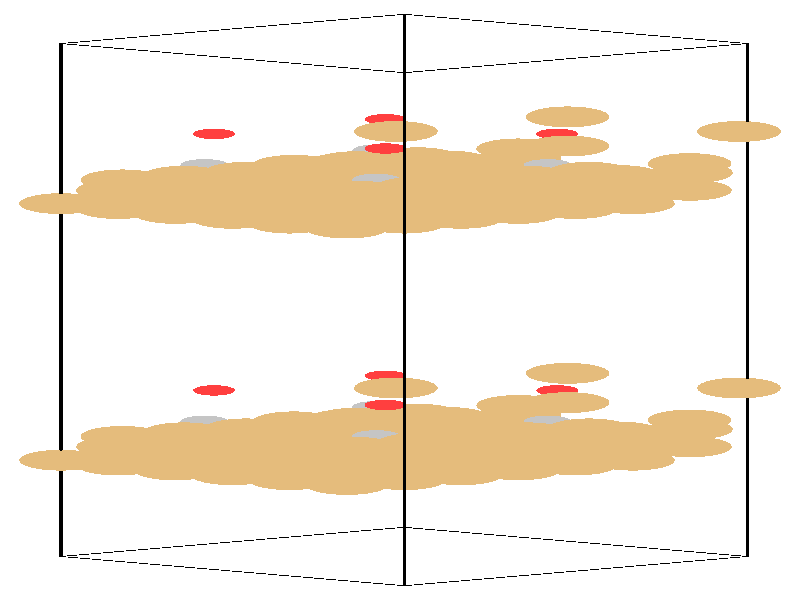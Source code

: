 #include "colors.inc"
#include "finish.inc"

global_settings {assumed_gamma 1 max_trace_level 6}
background {color White}
camera {orthographic
  right -25.25*x up 76.08*y
  direction 1.00*z
  location <0,0,50.00> look_at <0,0,0>}
light_source {<  2.00,   3.00,  40.00> color White
  area_light <0.70, 0, 0>, <0, 0.70, 0>, 3, 3
  adaptive 1 jitter}

#declare simple = finish {phong 0.7}
#declare pale = finish {ambient .5 diffuse .85 roughness .001 specular 0.200 }
#declare intermediate = finish {ambient 0.3 diffuse 0.6 specular 0.10 roughness 0.04 }
#declare vmd = finish {ambient .0 diffuse .65 phong 0.1 phong_size 40. specular 0.500 }
#declare jmol = finish {ambient .2 diffuse .6 specular 1 roughness .001 metallic}
#declare ase2 = finish {ambient 0.05 brilliance 3 diffuse 0.6 metallic specular 0.70 roughness 0.04 reflection 0.15}
#declare ase3 = finish {ambient .15 brilliance 2 diffuse .6 metallic specular 1. roughness .001 reflection .0}
#declare glass = finish {ambient .05 diffuse .3 specular 1. roughness .001}
#declare glass2 = finish {ambient .0 diffuse .3 specular 1. reflection .25 roughness .001}
#declare Rcell = 0.050;
#declare Rbond = 0.100;

#macro atom(LOC, R, COL, TRANS, FIN)
  sphere{LOC, R texture{pigment{color COL transmit TRANS} finish{FIN}}}
#end
#macro constrain(LOC, R, COL, TRANS FIN)
union{torus{R, Rcell rotate 45*z texture{pigment{color COL transmit TRANS} finish{FIN}}}
      torus{R, Rcell rotate -45*z texture{pigment{color COL transmit TRANS} finish{FIN}}}
      translate LOC}
#end

cylinder {<-10.70, -32.52, -33.83>, <  0.13, -36.23, -23.65>, Rcell pigment {Black}}
cylinder {<  0.13, -28.82, -44.00>, < 10.96, -32.52, -33.83>, Rcell pigment {Black}}
cylinder {<  0.13,  36.23, -20.33>, < 10.96,  32.52, -10.15>, Rcell pigment {Black}}
cylinder {<-10.70,  32.52, -10.15>, <  0.13,  28.82,   0.03>, Rcell pigment {Black}}
cylinder {<-10.70, -32.52, -33.83>, <  0.13, -28.82, -44.00>, Rcell pigment {Black}}
cylinder {<  0.13, -36.23, -23.65>, < 10.96, -32.52, -33.83>, Rcell pigment {Black}}
cylinder {<  0.13,  28.82,   0.03>, < 10.96,  32.52, -10.15>, Rcell pigment {Black}}
cylinder {<-10.70,  32.52, -10.15>, <  0.13,  36.23, -20.33>, Rcell pigment {Black}}
cylinder {<-10.70, -32.52, -33.83>, <-10.70,  32.52, -10.15>, Rcell pigment {Black}}
cylinder {<  0.13, -36.23, -23.65>, <  0.13,  28.82,   0.03>, Rcell pigment {Black}}
cylinder {< 10.96, -32.52, -33.83>, < 10.96,  32.52, -10.15>, Rcell pigment {Black}}
cylinder {<  0.13, -28.82, -44.00>, <  0.13,  36.23, -20.33>, Rcell pigment {Black}}
atom(<-10.70, -20.31, -29.38>, 1.32, rgb <0.78, 0.50, 0.20>, 0.0, ase3) // #0 
atom(< -8.90, -20.92, -27.68>, 1.32, rgb <0.78, 0.50, 0.20>, 0.0, ase3) // #1 
atom(< -7.09, -21.54, -25.99>, 1.32, rgb <0.78, 0.50, 0.20>, 0.0, ase3) // #2 
atom(< -8.90, -19.69, -31.08>, 1.32, rgb <0.78, 0.50, 0.20>, 0.0, ase3) // #3 
atom(< -7.09, -20.31, -29.38>, 1.32, rgb <0.78, 0.50, 0.20>, 0.0, ase3) // #4 
atom(< -5.29, -20.92, -27.68>, 1.32, rgb <0.78, 0.50, 0.20>, 0.0, ase3) // #5 
atom(< -7.09, -19.07, -32.77>, 1.32, rgb <0.78, 0.50, 0.20>, 0.0, ase3) // #6 
atom(< -5.29, -19.69, -31.08>, 1.32, rgb <0.78, 0.50, 0.20>, 0.0, ase3) // #7 
atom(< -3.48, -20.31, -29.38>, 1.32, rgb <0.78, 0.50, 0.20>, 0.0, ase3) // #8 
atom(< -8.90, -18.61, -28.76>, 1.32, rgb <0.78, 0.50, 0.20>, 0.0, ase3) // #9 
atom(< -7.09, -19.23, -27.07>, 1.32, rgb <0.78, 0.50, 0.20>, 0.0, ase3) // #10 
atom(< -5.29, -19.85, -25.37>, 1.32, rgb <0.78, 0.50, 0.20>, 0.0, ase3) // #11 
atom(< -7.09, -17.99, -30.46>, 1.32, rgb <0.78, 0.50, 0.20>, 0.0, ase3) // #12 
atom(< -5.29, -18.61, -28.76>, 1.32, rgb <0.78, 0.50, 0.20>, 0.0, ase3) // #13 
atom(< -3.48, -19.23, -27.07>, 1.32, rgb <0.78, 0.50, 0.20>, 0.0, ase3) // #14 
atom(< -5.29, -17.38, -32.15>, 1.32, rgb <0.78, 0.50, 0.20>, 0.0, ase3) // #15 
atom(< -3.48, -17.99, -30.46>, 1.32, rgb <0.78, 0.50, 0.20>, 0.0, ase3) // #16 
atom(< -1.68, -18.61, -28.76>, 1.32, rgb <0.78, 0.50, 0.20>, 0.0, ase3) // #17 
atom(<  9.14, -15.22, -26.12>, 1.32, rgb <0.78, 0.50, 0.20>, 0.0, ase3) // #18 
atom(< -8.76, -17.30, -26.49>, 1.32, rgb <0.78, 0.50, 0.20>, 0.0, ase3) // #19 
atom(<  3.77, -14.54, -34.86>, 1.32, rgb <0.78, 0.50, 0.20>, 0.0, ase3) // #20 
atom(<  1.23, -18.84, -19.65>, 1.32, rgb <0.78, 0.50, 0.20>, 0.0, ase3) // #21 
atom(< -6.82, -16.84, -27.61>, 1.32, rgb <0.78, 0.50, 0.20>, 0.0, ase3) // #22 
atom(< -5.37, -18.33, -26.77>, 1.32, rgb <0.78, 0.50, 0.20>, 0.0, ase3) // #23 
atom(<  5.29, -13.01, -20.96>, 1.32, rgb <0.78, 0.50, 0.20>, 0.0, ase3) // #24 
atom(< -4.86, -16.34, -29.59>, 1.32, rgb <0.78, 0.50, 0.20>, 0.0, ase3) // #25 
atom(< -3.90, -16.75, -27.74>, 1.32, rgb <0.78, 0.50, 0.20>, 0.0, ase3) // #26 
atom(< -0.46,  -9.61, -28.20>, 0.66, rgb <1.00, 0.05, 0.05>, 0.0, ase3) // #27 
atom(< -0.75, -17.27, -25.15>, 0.76, rgb <0.56, 0.56, 0.56>, 0.0, ase3) // #28 
atom(<-10.70,  12.22, -17.54>, 1.32, rgb <0.78, 0.50, 0.20>, 0.0, ase3) // #29 
atom(< -8.90,  11.60, -15.85>, 1.32, rgb <0.78, 0.50, 0.20>, 0.0, ase3) // #30 
atom(< -7.09,  10.98, -14.15>, 1.32, rgb <0.78, 0.50, 0.20>, 0.0, ase3) // #31 
atom(< -8.90,  12.83, -19.24>, 1.32, rgb <0.78, 0.50, 0.20>, 0.0, ase3) // #32 
atom(< -7.09,  12.22, -17.54>, 1.32, rgb <0.78, 0.50, 0.20>, 0.0, ase3) // #33 
atom(< -5.29,  11.60, -15.85>, 1.32, rgb <0.78, 0.50, 0.20>, 0.0, ase3) // #34 
atom(< -7.09,  13.45, -20.93>, 1.32, rgb <0.78, 0.50, 0.20>, 0.0, ase3) // #35 
atom(< -5.29,  12.83, -19.24>, 1.32, rgb <0.78, 0.50, 0.20>, 0.0, ase3) // #36 
atom(< -3.48,  12.22, -17.54>, 1.32, rgb <0.78, 0.50, 0.20>, 0.0, ase3) // #37 
atom(< -8.90,  13.91, -16.92>, 1.32, rgb <0.78, 0.50, 0.20>, 0.0, ase3) // #38 
atom(< -7.09,  13.29, -15.23>, 1.32, rgb <0.78, 0.50, 0.20>, 0.0, ase3) // #39 
atom(< -5.29,  12.68, -13.53>, 1.32, rgb <0.78, 0.50, 0.20>, 0.0, ase3) // #40 
atom(< -7.09,  14.53, -18.62>, 1.32, rgb <0.78, 0.50, 0.20>, 0.0, ase3) // #41 
atom(< -5.29,  13.91, -16.92>, 1.32, rgb <0.78, 0.50, 0.20>, 0.0, ase3) // #42 
atom(< -3.48,  13.29, -15.23>, 1.32, rgb <0.78, 0.50, 0.20>, 0.0, ase3) // #43 
atom(< -5.29,  15.15, -20.32>, 1.32, rgb <0.78, 0.50, 0.20>, 0.0, ase3) // #44 
atom(< -3.48,  14.53, -18.62>, 1.32, rgb <0.78, 0.50, 0.20>, 0.0, ase3) // #45 
atom(< -1.68,  13.91, -16.92>, 1.32, rgb <0.78, 0.50, 0.20>, 0.0, ase3) // #46 
atom(<  9.14,  17.30, -14.29>, 1.32, rgb <0.78, 0.50, 0.20>, 0.0, ase3) // #47 
atom(< -8.76,  15.23, -14.65>, 1.32, rgb <0.78, 0.50, 0.20>, 0.0, ase3) // #48 
atom(<  3.77,  17.99, -23.02>, 1.32, rgb <0.78, 0.50, 0.20>, 0.0, ase3) // #49 
atom(<  1.23,  13.68,  -7.81>, 1.32, rgb <0.78, 0.50, 0.20>, 0.0, ase3) // #50 
atom(< -6.82,  15.69, -15.77>, 1.32, rgb <0.78, 0.50, 0.20>, 0.0, ase3) // #51 
atom(< -5.37,  14.19, -14.93>, 1.32, rgb <0.78, 0.50, 0.20>, 0.0, ase3) // #52 
atom(<  5.29,  19.52,  -9.13>, 1.32, rgb <0.78, 0.50, 0.20>, 0.0, ase3) // #53 
atom(< -4.86,  16.19, -17.76>, 1.32, rgb <0.78, 0.50, 0.20>, 0.0, ase3) // #54 
atom(< -3.90,  15.78, -15.91>, 1.32, rgb <0.78, 0.50, 0.20>, 0.0, ase3) // #55 
atom(< -0.46,  22.92, -16.36>, 0.66, rgb <1.00, 0.05, 0.05>, 0.0, ase3) // #56 
atom(< -0.75,  15.25, -13.31>, 0.76, rgb <0.56, 0.56, 0.56>, 0.0, ase3) // #57 
atom(< -5.29, -18.45, -34.47>, 1.32, rgb <0.78, 0.50, 0.20>, 0.0, ase3) // #58 
atom(< -3.48, -19.07, -32.77>, 1.32, rgb <0.78, 0.50, 0.20>, 0.0, ase3) // #59 
atom(< -1.68, -19.69, -31.08>, 1.32, rgb <0.78, 0.50, 0.20>, 0.0, ase3) // #60 
atom(< -3.48, -17.84, -36.16>, 1.32, rgb <0.78, 0.50, 0.20>, 0.0, ase3) // #61 
atom(< -1.68, -18.45, -34.47>, 1.32, rgb <0.78, 0.50, 0.20>, 0.0, ase3) // #62 
atom(<  0.13, -19.07, -32.77>, 1.32, rgb <0.78, 0.50, 0.20>, 0.0, ase3) // #63 
atom(< -1.68, -17.22, -37.86>, 1.32, rgb <0.78, 0.50, 0.20>, 0.0, ase3) // #64 
atom(<  0.13, -17.84, -36.16>, 1.32, rgb <0.78, 0.50, 0.20>, 0.0, ase3) // #65 
atom(<  1.93, -18.45, -34.47>, 1.32, rgb <0.78, 0.50, 0.20>, 0.0, ase3) // #66 
atom(< -3.48, -16.76, -33.85>, 1.32, rgb <0.78, 0.50, 0.20>, 0.0, ase3) // #67 
atom(< -1.68, -17.38, -32.15>, 1.32, rgb <0.78, 0.50, 0.20>, 0.0, ase3) // #68 
atom(<  0.13, -17.99, -30.46>, 1.32, rgb <0.78, 0.50, 0.20>, 0.0, ase3) // #69 
atom(< -1.68, -16.14, -35.55>, 1.32, rgb <0.78, 0.50, 0.20>, 0.0, ase3) // #70 
atom(<  0.13, -16.76, -33.85>, 1.32, rgb <0.78, 0.50, 0.20>, 0.0, ase3) // #71 
atom(<  1.93, -17.38, -32.15>, 1.32, rgb <0.78, 0.50, 0.20>, 0.0, ase3) // #72 
atom(<  0.13, -15.52, -37.24>, 1.32, rgb <0.78, 0.50, 0.20>, 0.0, ase3) // #73 
atom(<  1.93, -16.14, -35.55>, 1.32, rgb <0.78, 0.50, 0.20>, 0.0, ase3) // #74 
atom(<  3.74, -16.76, -33.85>, 1.32, rgb <0.78, 0.50, 0.20>, 0.0, ase3) // #75 
atom(<  3.73, -17.07, -21.04>, 1.32, rgb <0.78, 0.50, 0.20>, 0.0, ase3) // #76 
atom(< -3.35, -15.45, -31.58>, 1.32, rgb <0.78, 0.50, 0.20>, 0.0, ase3) // #77 
atom(< -1.65, -16.39, -29.77>, 1.32, rgb <0.78, 0.50, 0.20>, 0.0, ase3) // #78 
atom(<  6.65, -16.99, -24.74>, 1.32, rgb <0.78, 0.50, 0.20>, 0.0, ase3) // #79 
atom(< -1.40, -14.99, -32.70>, 1.32, rgb <0.78, 0.50, 0.20>, 0.0, ase3) // #80 
atom(<  0.04, -16.48, -31.86>, 1.32, rgb <0.78, 0.50, 0.20>, 0.0, ase3) // #81 
atom(< 10.70, -11.16, -26.05>, 1.32, rgb <0.78, 0.50, 0.20>, 0.0, ase3) // #82 
atom(<  0.56, -14.48, -34.68>, 1.32, rgb <0.78, 0.50, 0.20>, 0.0, ase3) // #83 
atom(<  1.51, -14.89, -32.83>, 1.32, rgb <0.78, 0.50, 0.20>, 0.0, ase3) // #84 
atom(< -5.87, -11.46, -23.11>, 0.66, rgb <1.00, 0.05, 0.05>, 0.0, ase3) // #85 
atom(<  4.66, -15.42, -30.24>, 0.76, rgb <0.56, 0.56, 0.56>, 0.0, ase3) // #86 
atom(< -5.29,  14.07, -22.63>, 1.32, rgb <0.78, 0.50, 0.20>, 0.0, ase3) // #87 
atom(< -3.48,  13.45, -20.93>, 1.32, rgb <0.78, 0.50, 0.20>, 0.0, ase3) // #88 
atom(< -1.68,  12.83, -19.24>, 1.32, rgb <0.78, 0.50, 0.20>, 0.0, ase3) // #89 
atom(< -3.48,  14.69, -24.33>, 1.32, rgb <0.78, 0.50, 0.20>, 0.0, ase3) // #90 
atom(< -1.68,  14.07, -22.63>, 1.32, rgb <0.78, 0.50, 0.20>, 0.0, ase3) // #91 
atom(<  0.13,  13.45, -20.93>, 1.32, rgb <0.78, 0.50, 0.20>, 0.0, ase3) // #92 
atom(< -1.68,  15.30, -26.02>, 1.32, rgb <0.78, 0.50, 0.20>, 0.0, ase3) // #93 
atom(<  0.13,  14.69, -24.33>, 1.32, rgb <0.78, 0.50, 0.20>, 0.0, ase3) // #94 
atom(<  1.93,  14.07, -22.63>, 1.32, rgb <0.78, 0.50, 0.20>, 0.0, ase3) // #95 
atom(< -3.48,  15.76, -22.01>, 1.32, rgb <0.78, 0.50, 0.20>, 0.0, ase3) // #96 
atom(< -1.68,  15.15, -20.32>, 1.32, rgb <0.78, 0.50, 0.20>, 0.0, ase3) // #97 
atom(<  0.13,  14.53, -18.62>, 1.32, rgb <0.78, 0.50, 0.20>, 0.0, ase3) // #98 
atom(< -1.68,  16.38, -23.71>, 1.32, rgb <0.78, 0.50, 0.20>, 0.0, ase3) // #99 
atom(<  0.13,  15.76, -22.01>, 1.32, rgb <0.78, 0.50, 0.20>, 0.0, ase3) // #100 
atom(<  1.93,  15.15, -20.32>, 1.32, rgb <0.78, 0.50, 0.20>, 0.0, ase3) // #101 
atom(<  0.13,  17.00, -25.41>, 1.32, rgb <0.78, 0.50, 0.20>, 0.0, ase3) // #102 
atom(<  1.93,  16.38, -23.71>, 1.32, rgb <0.78, 0.50, 0.20>, 0.0, ase3) // #103 
atom(<  3.74,  15.76, -22.01>, 1.32, rgb <0.78, 0.50, 0.20>, 0.0, ase3) // #104 
atom(<  3.73,  15.45,  -9.20>, 1.32, rgb <0.78, 0.50, 0.20>, 0.0, ase3) // #105 
atom(< -3.35,  17.08, -19.74>, 1.32, rgb <0.78, 0.50, 0.20>, 0.0, ase3) // #106 
atom(< -1.65,  16.13, -17.93>, 1.32, rgb <0.78, 0.50, 0.20>, 0.0, ase3) // #107 
atom(<  6.65,  15.53, -12.90>, 1.32, rgb <0.78, 0.50, 0.20>, 0.0, ase3) // #108 
atom(< -1.40,  17.54, -20.86>, 1.32, rgb <0.78, 0.50, 0.20>, 0.0, ase3) // #109 
atom(<  0.04,  16.04, -20.02>, 1.32, rgb <0.78, 0.50, 0.20>, 0.0, ase3) // #110 
atom(< 10.70,  21.37, -14.21>, 1.32, rgb <0.78, 0.50, 0.20>, 0.0, ase3) // #111 
atom(<  0.56,  18.04, -22.85>, 1.32, rgb <0.78, 0.50, 0.20>, 0.0, ase3) // #112 
atom(<  1.51,  17.63, -21.00>, 1.32, rgb <0.78, 0.50, 0.20>, 0.0, ase3) // #113 
atom(< -5.87,  21.06, -11.28>, 0.66, rgb <1.00, 0.05, 0.05>, 0.0, ase3) // #114 
atom(<  4.66,  17.10, -18.40>, 0.76, rgb <0.56, 0.56, 0.56>, 0.0, ase3) // #115 
atom(< -5.29, -22.16, -24.29>, 1.32, rgb <0.78, 0.50, 0.20>, 0.0, ase3) // #116 
atom(< -3.48, -22.78, -22.59>, 1.32, rgb <0.78, 0.50, 0.20>, 0.0, ase3) // #117 
atom(< -1.68, -23.39, -20.90>, 1.32, rgb <0.78, 0.50, 0.20>, 0.0, ase3) // #118 
atom(< -3.48, -21.54, -25.99>, 1.32, rgb <0.78, 0.50, 0.20>, 0.0, ase3) // #119 
atom(< -1.68, -22.16, -24.29>, 1.32, rgb <0.78, 0.50, 0.20>, 0.0, ase3) // #120 
atom(<  0.13, -22.78, -22.59>, 1.32, rgb <0.78, 0.50, 0.20>, 0.0, ase3) // #121 
atom(< -1.68, -20.92, -27.68>, 1.32, rgb <0.78, 0.50, 0.20>, 0.0, ase3) // #122 
atom(<  0.13, -21.54, -25.99>, 1.32, rgb <0.78, 0.50, 0.20>, 0.0, ase3) // #123 
atom(<  1.93, -22.16, -24.29>, 1.32, rgb <0.78, 0.50, 0.20>, 0.0, ase3) // #124 
atom(< -3.48, -20.46, -23.67>, 1.32, rgb <0.78, 0.50, 0.20>, 0.0, ase3) // #125 
atom(< -1.68, -21.08, -21.98>, 1.32, rgb <0.78, 0.50, 0.20>, 0.0, ase3) // #126 
atom(<  0.13, -21.70, -20.28>, 1.32, rgb <0.78, 0.50, 0.20>, 0.0, ase3) // #127 
atom(< -1.68, -19.85, -25.37>, 1.32, rgb <0.78, 0.50, 0.20>, 0.0, ase3) // #128 
atom(<  0.13, -20.46, -23.67>, 1.32, rgb <0.78, 0.50, 0.20>, 0.0, ase3) // #129 
atom(<  1.93, -21.08, -21.98>, 1.32, rgb <0.78, 0.50, 0.20>, 0.0, ase3) // #130 
atom(<  0.13, -19.23, -27.07>, 1.32, rgb <0.78, 0.50, 0.20>, 0.0, ase3) // #131 
atom(<  1.93, -19.85, -25.37>, 1.32, rgb <0.78, 0.50, 0.20>, 0.0, ase3) // #132 
atom(<  3.74, -20.46, -23.67>, 1.32, rgb <0.78, 0.50, 0.20>, 0.0, ase3) // #133 
atom(<  3.73, -13.37, -31.21>, 1.32, rgb <0.78, 0.50, 0.20>, 0.0, ase3) // #134 
atom(< -3.35, -19.15, -21.40>, 1.32, rgb <0.78, 0.50, 0.20>, 0.0, ase3) // #135 
atom(<  9.18, -16.39, -29.77>, 1.32, rgb <0.78, 0.50, 0.20>, 0.0, ase3) // #136 
atom(< -4.18, -16.99, -24.74>, 1.32, rgb <0.78, 0.50, 0.20>, 0.0, ase3) // #137 
atom(< -1.40, -18.69, -22.52>, 1.32, rgb <0.78, 0.50, 0.20>, 0.0, ase3) // #138 
atom(<  0.04, -20.18, -21.68>, 1.32, rgb <0.78, 0.50, 0.20>, 0.0, ase3) // #139 
atom(< -0.13, -11.16, -26.05>, 1.32, rgb <0.78, 0.50, 0.20>, 0.0, ase3) // #140 
atom(<  0.56, -18.19, -24.51>, 1.32, rgb <0.78, 0.50, 0.20>, 0.0, ase3) // #141 
atom(<  1.51, -18.60, -22.66>, 1.32, rgb <0.78, 0.50, 0.20>, 0.0, ase3) // #142 
atom(<  4.96, -11.46, -23.11>, 0.66, rgb <1.00, 0.05, 0.05>, 0.0, ase3) // #143 
atom(< -6.17, -15.42, -30.24>, 0.76, rgb <0.56, 0.56, 0.56>, 0.0, ase3) // #144 
atom(< -5.29,  10.36, -12.45>, 1.32, rgb <0.78, 0.50, 0.20>, 0.0, ase3) // #145 
atom(< -3.48,   9.75, -10.76>, 1.32, rgb <0.78, 0.50, 0.20>, 0.0, ase3) // #146 
atom(< -1.68,   9.13,  -9.06>, 1.32, rgb <0.78, 0.50, 0.20>, 0.0, ase3) // #147 
atom(< -3.48,  10.98, -14.15>, 1.32, rgb <0.78, 0.50, 0.20>, 0.0, ase3) // #148 
atom(< -1.68,  10.36, -12.45>, 1.32, rgb <0.78, 0.50, 0.20>, 0.0, ase3) // #149 
atom(<  0.13,   9.75, -10.76>, 1.32, rgb <0.78, 0.50, 0.20>, 0.0, ase3) // #150 
atom(< -1.68,  11.60, -15.85>, 1.32, rgb <0.78, 0.50, 0.20>, 0.0, ase3) // #151 
atom(<  0.13,  10.98, -14.15>, 1.32, rgb <0.78, 0.50, 0.20>, 0.0, ase3) // #152 
atom(<  1.93,  10.36, -12.45>, 1.32, rgb <0.78, 0.50, 0.20>, 0.0, ase3) // #153 
atom(< -3.48,  12.06, -11.84>, 1.32, rgb <0.78, 0.50, 0.20>, 0.0, ase3) // #154 
atom(< -1.68,  11.44, -10.14>, 1.32, rgb <0.78, 0.50, 0.20>, 0.0, ase3) // #155 
atom(<  0.13,  10.83,  -8.44>, 1.32, rgb <0.78, 0.50, 0.20>, 0.0, ase3) // #156 
atom(< -1.68,  12.68, -13.53>, 1.32, rgb <0.78, 0.50, 0.20>, 0.0, ase3) // #157 
atom(<  0.13,  12.06, -11.84>, 1.32, rgb <0.78, 0.50, 0.20>, 0.0, ase3) // #158 
atom(<  1.93,  11.44, -10.14>, 1.32, rgb <0.78, 0.50, 0.20>, 0.0, ase3) // #159 
atom(<  0.13,  13.29, -15.23>, 1.32, rgb <0.78, 0.50, 0.20>, 0.0, ase3) // #160 
atom(<  1.93,  12.68, -13.53>, 1.32, rgb <0.78, 0.50, 0.20>, 0.0, ase3) // #161 
atom(<  3.74,  12.06, -11.84>, 1.32, rgb <0.78, 0.50, 0.20>, 0.0, ase3) // #162 
atom(<  3.73,  19.16, -19.37>, 1.32, rgb <0.78, 0.50, 0.20>, 0.0, ase3) // #163 
atom(< -3.35,  13.37,  -9.56>, 1.32, rgb <0.78, 0.50, 0.20>, 0.0, ase3) // #164 
atom(<  9.18,  16.13, -17.93>, 1.32, rgb <0.78, 0.50, 0.20>, 0.0, ase3) // #165 
atom(< -4.18,  15.53, -12.90>, 1.32, rgb <0.78, 0.50, 0.20>, 0.0, ase3) // #166 
atom(< -1.40,  13.83, -10.68>, 1.32, rgb <0.78, 0.50, 0.20>, 0.0, ase3) // #167 
atom(<  0.04,  12.34,  -9.84>, 1.32, rgb <0.78, 0.50, 0.20>, 0.0, ase3) // #168 
atom(< -0.13,  21.37, -14.21>, 1.32, rgb <0.78, 0.50, 0.20>, 0.0, ase3) // #169 
atom(<  0.56,  14.33, -12.67>, 1.32, rgb <0.78, 0.50, 0.20>, 0.0, ase3) // #170 
atom(<  1.51,  13.92, -10.82>, 1.32, rgb <0.78, 0.50, 0.20>, 0.0, ase3) // #171 
atom(<  4.96,  21.06, -11.28>, 0.66, rgb <1.00, 0.05, 0.05>, 0.0, ase3) // #172 
atom(< -6.17,  17.10, -18.40>, 0.76, rgb <0.56, 0.56, 0.56>, 0.0, ase3) // #173 
atom(<  0.13, -20.31, -29.38>, 1.32, rgb <0.78, 0.50, 0.20>, 0.0, ase3) // #174 
atom(<  1.93, -20.92, -27.68>, 1.32, rgb <0.78, 0.50, 0.20>, 0.0, ase3) // #175 
atom(<  3.74, -21.54, -25.99>, 1.32, rgb <0.78, 0.50, 0.20>, 0.0, ase3) // #176 
atom(<  1.93, -19.69, -31.08>, 1.32, rgb <0.78, 0.50, 0.20>, 0.0, ase3) // #177 
atom(<  3.74, -20.31, -29.38>, 1.32, rgb <0.78, 0.50, 0.20>, 0.0, ase3) // #178 
atom(<  5.54, -20.92, -27.68>, 1.32, rgb <0.78, 0.50, 0.20>, 0.0, ase3) // #179 
atom(<  3.74, -19.07, -32.77>, 1.32, rgb <0.78, 0.50, 0.20>, 0.0, ase3) // #180 
atom(<  5.54, -19.69, -31.08>, 1.32, rgb <0.78, 0.50, 0.20>, 0.0, ase3) // #181 
atom(<  7.35, -20.31, -29.38>, 1.32, rgb <0.78, 0.50, 0.20>, 0.0, ase3) // #182 
atom(<  1.93, -18.61, -28.76>, 1.32, rgb <0.78, 0.50, 0.20>, 0.0, ase3) // #183 
atom(<  3.74, -19.23, -27.07>, 1.32, rgb <0.78, 0.50, 0.20>, 0.0, ase3) // #184 
atom(<  5.54, -19.85, -25.37>, 1.32, rgb <0.78, 0.50, 0.20>, 0.0, ase3) // #185 
atom(<  3.74, -17.99, -30.46>, 1.32, rgb <0.78, 0.50, 0.20>, 0.0, ase3) // #186 
atom(<  5.54, -18.61, -28.76>, 1.32, rgb <0.78, 0.50, 0.20>, 0.0, ase3) // #187 
atom(<  7.35, -19.23, -27.07>, 1.32, rgb <0.78, 0.50, 0.20>, 0.0, ase3) // #188 
atom(<  5.54, -17.38, -32.15>, 1.32, rgb <0.78, 0.50, 0.20>, 0.0, ase3) // #189 
atom(<  7.35, -17.99, -30.46>, 1.32, rgb <0.78, 0.50, 0.20>, 0.0, ase3) // #190 
atom(<  9.15, -18.61, -28.76>, 1.32, rgb <0.78, 0.50, 0.20>, 0.0, ase3) // #191 
atom(< -1.69, -15.22, -26.12>, 1.32, rgb <0.78, 0.50, 0.20>, 0.0, ase3) // #192 
atom(<  2.07, -17.30, -26.49>, 1.32, rgb <0.78, 0.50, 0.20>, 0.0, ase3) // #193 
atom(<  3.77, -18.24, -24.68>, 1.32, rgb <0.78, 0.50, 0.20>, 0.0, ase3) // #194 
atom(<  1.23, -15.14, -29.82>, 1.32, rgb <0.78, 0.50, 0.20>, 0.0, ase3) // #195 
atom(<  4.01, -16.84, -27.61>, 1.32, rgb <0.78, 0.50, 0.20>, 0.0, ase3) // #196 
atom(<  5.46, -18.33, -26.77>, 1.32, rgb <0.78, 0.50, 0.20>, 0.0, ase3) // #197 
atom(<  5.29,  -9.30, -31.14>, 1.32, rgb <0.78, 0.50, 0.20>, 0.0, ase3) // #198 
atom(<  5.97, -16.34, -29.59>, 1.32, rgb <0.78, 0.50, 0.20>, 0.0, ase3) // #199 
atom(<  6.93, -16.75, -27.74>, 1.32, rgb <0.78, 0.50, 0.20>, 0.0, ase3) // #200 
atom(< -0.46, -13.31, -18.02>, 0.66, rgb <1.00, 0.05, 0.05>, 0.0, ase3) // #201 
atom(< -0.75, -13.57, -35.32>, 0.76, rgb <0.56, 0.56, 0.56>, 0.0, ase3) // #202 
atom(<  0.13,  12.22, -17.54>, 1.32, rgb <0.78, 0.50, 0.20>, 0.0, ase3) // #203 
atom(<  1.93,  11.60, -15.85>, 1.32, rgb <0.78, 0.50, 0.20>, 0.0, ase3) // #204 
atom(<  3.74,  10.98, -14.15>, 1.32, rgb <0.78, 0.50, 0.20>, 0.0, ase3) // #205 
atom(<  1.93,  12.83, -19.24>, 1.32, rgb <0.78, 0.50, 0.20>, 0.0, ase3) // #206 
atom(<  3.74,  12.22, -17.54>, 1.32, rgb <0.78, 0.50, 0.20>, 0.0, ase3) // #207 
atom(<  5.54,  11.60, -15.85>, 1.32, rgb <0.78, 0.50, 0.20>, 0.0, ase3) // #208 
atom(<  3.74,  13.45, -20.93>, 1.32, rgb <0.78, 0.50, 0.20>, 0.0, ase3) // #209 
atom(<  5.54,  12.83, -19.24>, 1.32, rgb <0.78, 0.50, 0.20>, 0.0, ase3) // #210 
atom(<  7.35,  12.22, -17.54>, 1.32, rgb <0.78, 0.50, 0.20>, 0.0, ase3) // #211 
atom(<  1.93,  13.91, -16.92>, 1.32, rgb <0.78, 0.50, 0.20>, 0.0, ase3) // #212 
atom(<  3.74,  13.29, -15.23>, 1.32, rgb <0.78, 0.50, 0.20>, 0.0, ase3) // #213 
atom(<  5.54,  12.68, -13.53>, 1.32, rgb <0.78, 0.50, 0.20>, 0.0, ase3) // #214 
atom(<  3.74,  14.53, -18.62>, 1.32, rgb <0.78, 0.50, 0.20>, 0.0, ase3) // #215 
atom(<  5.54,  13.91, -16.92>, 1.32, rgb <0.78, 0.50, 0.20>, 0.0, ase3) // #216 
atom(<  7.35,  13.29, -15.23>, 1.32, rgb <0.78, 0.50, 0.20>, 0.0, ase3) // #217 
atom(<  5.54,  15.15, -20.32>, 1.32, rgb <0.78, 0.50, 0.20>, 0.0, ase3) // #218 
atom(<  7.35,  14.53, -18.62>, 1.32, rgb <0.78, 0.50, 0.20>, 0.0, ase3) // #219 
atom(<  9.15,  13.91, -16.92>, 1.32, rgb <0.78, 0.50, 0.20>, 0.0, ase3) // #220 
atom(< -1.69,  17.30, -14.29>, 1.32, rgb <0.78, 0.50, 0.20>, 0.0, ase3) // #221 
atom(<  2.07,  15.23, -14.65>, 1.32, rgb <0.78, 0.50, 0.20>, 0.0, ase3) // #222 
atom(<  3.77,  14.28, -12.85>, 1.32, rgb <0.78, 0.50, 0.20>, 0.0, ase3) // #223 
atom(<  1.23,  17.38, -17.99>, 1.32, rgb <0.78, 0.50, 0.20>, 0.0, ase3) // #224 
atom(<  4.01,  15.69, -15.77>, 1.32, rgb <0.78, 0.50, 0.20>, 0.0, ase3) // #225 
atom(<  5.46,  14.19, -14.93>, 1.32, rgb <0.78, 0.50, 0.20>, 0.0, ase3) // #226 
atom(<  5.29,  23.22, -19.30>, 1.32, rgb <0.78, 0.50, 0.20>, 0.0, ase3) // #227 
atom(<  5.97,  16.19, -17.76>, 1.32, rgb <0.78, 0.50, 0.20>, 0.0, ase3) // #228 
atom(<  6.93,  15.78, -15.91>, 1.32, rgb <0.78, 0.50, 0.20>, 0.0, ase3) // #229 
atom(< -0.46,  19.21,  -6.19>, 0.66, rgb <1.00, 0.05, 0.05>, 0.0, ase3) // #230 
atom(< -0.75,  18.95, -23.49>, 0.76, rgb <0.56, 0.56, 0.56>, 0.0, ase3) // #231 
